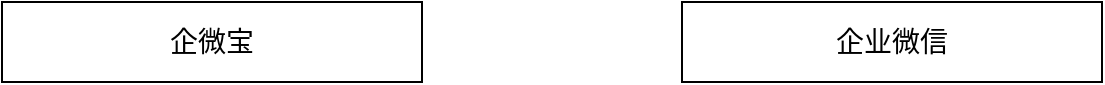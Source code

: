 <mxfile version="21.1.2" type="github">
  <diagram name="第 1 页" id="er9I0QnL_Se0PQcWxd1t">
    <mxGraphModel dx="1050" dy="549" grid="1" gridSize="10" guides="1" tooltips="1" connect="1" arrows="1" fold="1" page="1" pageScale="1" pageWidth="827" pageHeight="1169" math="0" shadow="0">
      <root>
        <mxCell id="0" />
        <mxCell id="1" parent="0" />
        <mxCell id="ewofRc9dXVoDsyhrSTzK-1" value="&lt;font style=&quot;font-size: 14px;&quot;&gt;企微宝&lt;/font&gt;" style="rounded=0;whiteSpace=wrap;html=1;" vertex="1" parent="1">
          <mxGeometry x="120" y="330" width="210" height="40" as="geometry" />
        </mxCell>
        <mxCell id="ewofRc9dXVoDsyhrSTzK-2" value="&lt;font style=&quot;font-size: 14px;&quot;&gt;企业微信&lt;/font&gt;" style="rounded=0;whiteSpace=wrap;html=1;" vertex="1" parent="1">
          <mxGeometry x="460" y="330" width="210" height="40" as="geometry" />
        </mxCell>
      </root>
    </mxGraphModel>
  </diagram>
</mxfile>
